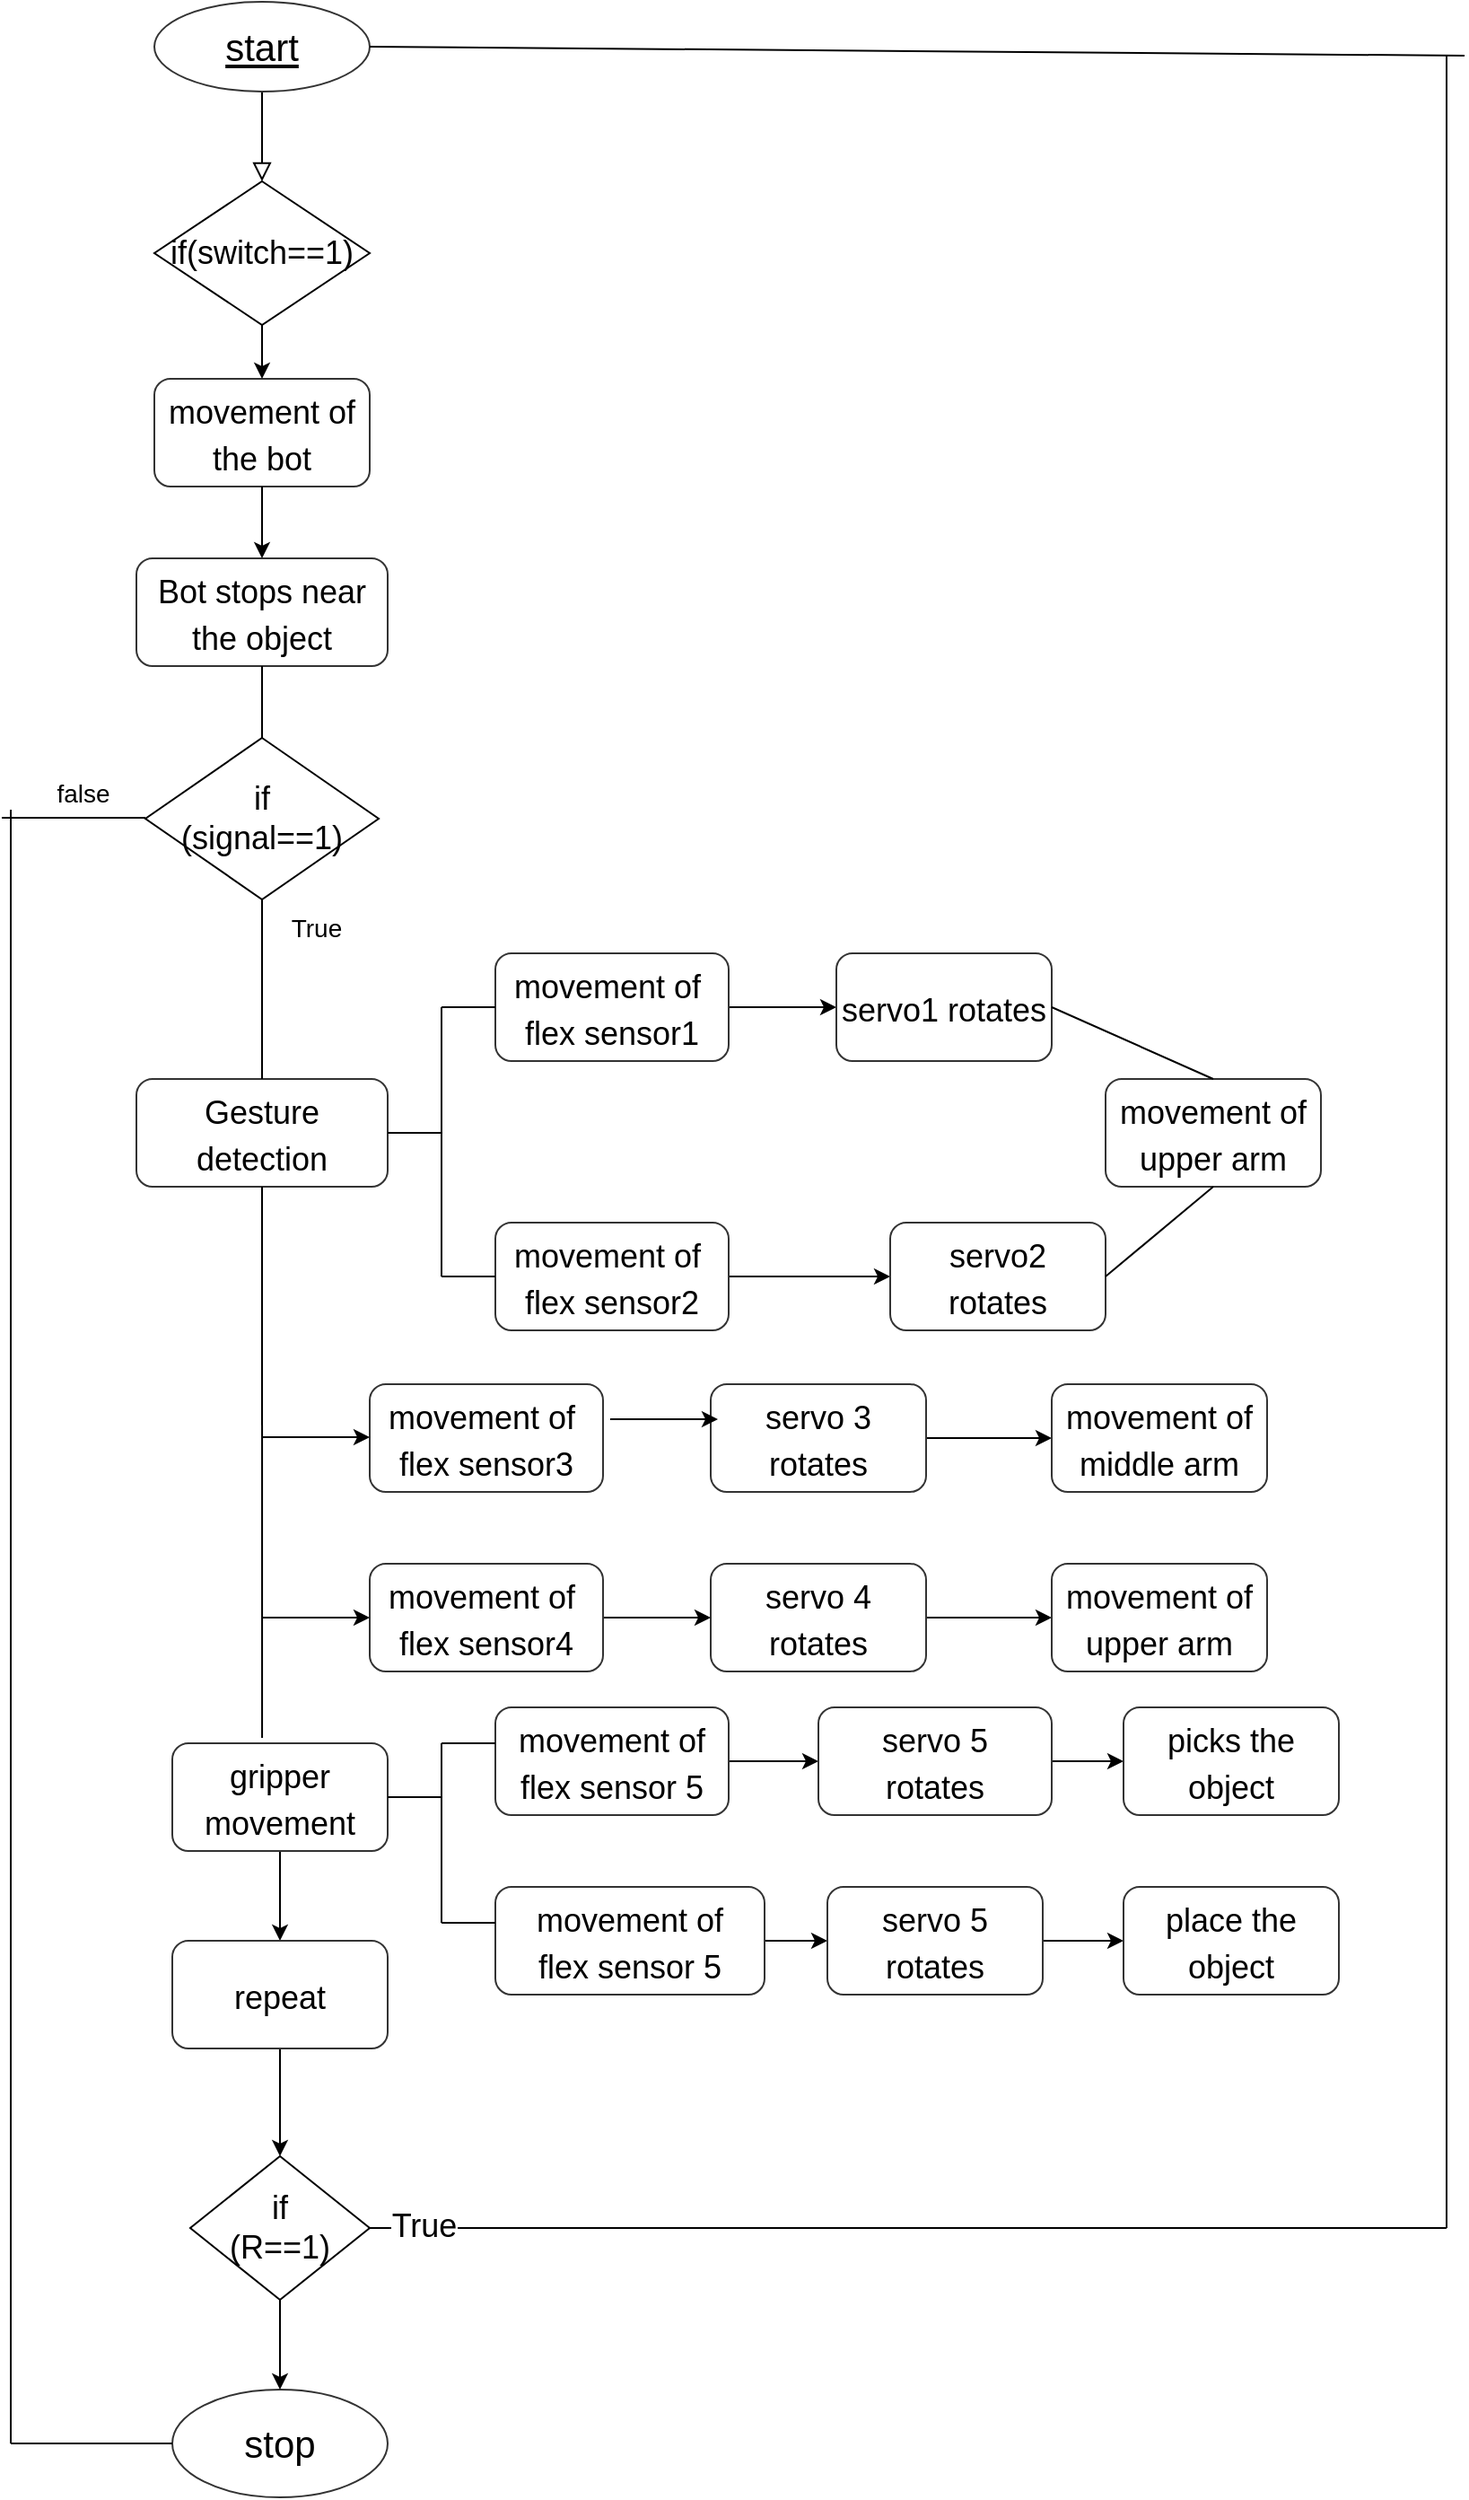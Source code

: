 <mxfile version="20.0.3" type="google"><diagram id="C5RBs43oDa-KdzZeNtuy" name="Page-1"><mxGraphModel grid="1" page="1" gridSize="10" guides="1" tooltips="1" connect="1" arrows="1" fold="1" pageScale="1" pageWidth="827" pageHeight="1169" math="0" shadow="0"><root><mxCell id="WIyWlLk6GJQsqaUBKTNV-0"/><mxCell id="WIyWlLk6GJQsqaUBKTNV-1" parent="WIyWlLk6GJQsqaUBKTNV-0"/><mxCell id="WIyWlLk6GJQsqaUBKTNV-2" value="" style="rounded=0;html=1;jettySize=auto;orthogonalLoop=1;fontSize=11;endArrow=block;endFill=0;endSize=8;strokeWidth=1;shadow=0;labelBackgroundColor=none;edgeStyle=orthogonalEdgeStyle;" edge="1" parent="WIyWlLk6GJQsqaUBKTNV-1"><mxGeometry relative="1" as="geometry"><mxPoint x="220" y="120" as="sourcePoint"/><mxPoint x="220" y="170" as="targetPoint"/></mxGeometry></mxCell><mxCell id="mQedN9TdWwoSAE3D4-mQ-6" value="&lt;font size=&quot;1&quot;&gt;&lt;u style=&quot;font-size: 21px;&quot;&gt;start&lt;/u&gt;&lt;/font&gt;" style="ellipse;whiteSpace=wrap;html=1;fontSize=19;strokeColor=#333333;" vertex="1" parent="WIyWlLk6GJQsqaUBKTNV-1"><mxGeometry x="160" y="70" width="120" height="50" as="geometry"/></mxCell><mxCell id="mQedN9TdWwoSAE3D4-mQ-62" value="&lt;font style=&quot;font-size: 18px;&quot;&gt;movement of the bot&lt;/font&gt;" style="rounded=1;whiteSpace=wrap;html=1;fontSize=21;strokeColor=#333333;" vertex="1" parent="WIyWlLk6GJQsqaUBKTNV-1"><mxGeometry x="160" y="280" width="120" height="60" as="geometry"/></mxCell><mxCell id="mQedN9TdWwoSAE3D4-mQ-64" value="&lt;font style=&quot;font-size: 18px;&quot;&gt;Bot stops near the object&lt;/font&gt;" style="rounded=1;whiteSpace=wrap;html=1;fontSize=21;strokeColor=#333333;" vertex="1" parent="WIyWlLk6GJQsqaUBKTNV-1"><mxGeometry x="150" y="380" width="140" height="60" as="geometry"/></mxCell><mxCell id="8-qR3XVTd25z24hvGmty-13" value="" style="edgeStyle=orthogonalEdgeStyle;rounded=0;orthogonalLoop=1;jettySize=auto;html=1;fontSize=18;" edge="1" parent="WIyWlLk6GJQsqaUBKTNV-1" source="mQedN9TdWwoSAE3D4-mQ-85" target="mQedN9TdWwoSAE3D4-mQ-86"><mxGeometry relative="1" as="geometry"/></mxCell><mxCell id="mQedN9TdWwoSAE3D4-mQ-85" value="&lt;font style=&quot;font-size: 18px;&quot;&gt;movement of&amp;nbsp; flex sensor1&lt;/font&gt;" style="rounded=1;whiteSpace=wrap;html=1;fontSize=21;strokeColor=#333333;" vertex="1" parent="WIyWlLk6GJQsqaUBKTNV-1"><mxGeometry x="350" y="600" width="130" height="60" as="geometry"/></mxCell><mxCell id="mQedN9TdWwoSAE3D4-mQ-86" value="&lt;font style=&quot;font-size: 18px;&quot;&gt;servo1 rotates&lt;/font&gt;" style="rounded=1;whiteSpace=wrap;html=1;fontSize=21;strokeColor=#333333;" vertex="1" parent="WIyWlLk6GJQsqaUBKTNV-1"><mxGeometry x="540" y="600" width="120" height="60" as="geometry"/></mxCell><mxCell id="8-qR3XVTd25z24hvGmty-1" value="" style="edgeStyle=orthogonalEdgeStyle;rounded=0;orthogonalLoop=1;jettySize=auto;html=1;" edge="1" parent="WIyWlLk6GJQsqaUBKTNV-1" source="mQedN9TdWwoSAE3D4-mQ-89" target="mQedN9TdWwoSAE3D4-mQ-91"><mxGeometry relative="1" as="geometry"/></mxCell><mxCell id="mQedN9TdWwoSAE3D4-mQ-89" value="&lt;font style=&quot;font-size: 18px;&quot;&gt;movement of&amp;nbsp; flex sensor2&lt;/font&gt;" style="rounded=1;whiteSpace=wrap;html=1;fontSize=21;strokeColor=#333333;" vertex="1" parent="WIyWlLk6GJQsqaUBKTNV-1"><mxGeometry x="350" y="750" width="130" height="60" as="geometry"/></mxCell><mxCell id="mQedN9TdWwoSAE3D4-mQ-91" value="&lt;font style=&quot;font-size: 18px;&quot;&gt;servo2&lt;br&gt;rotates&lt;/font&gt;" style="rounded=1;whiteSpace=wrap;html=1;fontSize=21;strokeColor=#333333;" vertex="1" parent="WIyWlLk6GJQsqaUBKTNV-1"><mxGeometry x="570" y="750" width="120" height="60" as="geometry"/></mxCell><mxCell id="8-qR3XVTd25z24hvGmty-31" value="" style="edgeStyle=orthogonalEdgeStyle;rounded=0;orthogonalLoop=1;jettySize=auto;html=1;fontSize=18;" edge="1" parent="WIyWlLk6GJQsqaUBKTNV-1" source="mQedN9TdWwoSAE3D4-mQ-92" target="8-qR3XVTd25z24hvGmty-30"><mxGeometry relative="1" as="geometry"/></mxCell><mxCell id="mQedN9TdWwoSAE3D4-mQ-92" value="&lt;font style=&quot;font-size: 18px;&quot;&gt;servo 3 rotates&lt;/font&gt;" style="rounded=1;whiteSpace=wrap;html=1;fontSize=21;strokeColor=#333333;" vertex="1" parent="WIyWlLk6GJQsqaUBKTNV-1"><mxGeometry x="470" y="840" width="120" height="60" as="geometry"/></mxCell><mxCell id="8-qR3XVTd25z24hvGmty-38" value="" style="edgeStyle=orthogonalEdgeStyle;rounded=0;orthogonalLoop=1;jettySize=auto;html=1;fontSize=14;" edge="1" parent="WIyWlLk6GJQsqaUBKTNV-1" source="mQedN9TdWwoSAE3D4-mQ-93" target="8-qR3XVTd25z24hvGmty-37"><mxGeometry relative="1" as="geometry"/></mxCell><mxCell id="mQedN9TdWwoSAE3D4-mQ-93" value="&lt;font style=&quot;font-size: 18px;&quot;&gt;servo 4&lt;br&gt;rotates&lt;/font&gt;" style="rounded=1;whiteSpace=wrap;html=1;fontSize=21;strokeColor=#333333;" vertex="1" parent="WIyWlLk6GJQsqaUBKTNV-1"><mxGeometry x="470" y="940" width="120" height="60" as="geometry"/></mxCell><mxCell id="mQedN9TdWwoSAE3D4-mQ-95" value="&lt;font style=&quot;font-size: 18px;&quot;&gt;movement of&amp;nbsp; flex sensor3&lt;/font&gt;" style="rounded=1;whiteSpace=wrap;html=1;fontSize=21;strokeColor=#333333;" vertex="1" parent="WIyWlLk6GJQsqaUBKTNV-1"><mxGeometry x="280" y="840" width="130" height="60" as="geometry"/></mxCell><mxCell id="mQedN9TdWwoSAE3D4-mQ-128" value="" style="edgeStyle=orthogonalEdgeStyle;rounded=0;orthogonalLoop=1;jettySize=auto;html=1;fontSize=21;" edge="1" parent="WIyWlLk6GJQsqaUBKTNV-1" source="mQedN9TdWwoSAE3D4-mQ-96" target="mQedN9TdWwoSAE3D4-mQ-93"><mxGeometry relative="1" as="geometry"/></mxCell><mxCell id="mQedN9TdWwoSAE3D4-mQ-96" value="&lt;font style=&quot;font-size: 18px;&quot;&gt;movement of&amp;nbsp; flex sensor4&lt;/font&gt;" style="rounded=1;whiteSpace=wrap;html=1;fontSize=21;strokeColor=#333333;" vertex="1" parent="WIyWlLk6GJQsqaUBKTNV-1"><mxGeometry x="280" y="940" width="130" height="60" as="geometry"/></mxCell><mxCell id="mQedN9TdWwoSAE3D4-mQ-103" value="&lt;font style=&quot;font-size: 18px;&quot;&gt;Gesture detection&lt;/font&gt;" style="rounded=1;whiteSpace=wrap;html=1;fontSize=21;strokeColor=#333333;" vertex="1" parent="WIyWlLk6GJQsqaUBKTNV-1"><mxGeometry x="150" y="670" width="140" height="60" as="geometry"/></mxCell><mxCell id="mQedN9TdWwoSAE3D4-mQ-111" value="" style="endArrow=classic;html=1;rounded=0;fontSize=21;exitX=0.5;exitY=1;exitDx=0;exitDy=0;entryX=0.5;entryY=0;entryDx=0;entryDy=0;" edge="1" parent="WIyWlLk6GJQsqaUBKTNV-1" source="mQedN9TdWwoSAE3D4-mQ-62" target="mQedN9TdWwoSAE3D4-mQ-64"><mxGeometry width="50" height="50" relative="1" as="geometry"><mxPoint x="190" y="350" as="sourcePoint"/><mxPoint x="250" y="330" as="targetPoint"/></mxGeometry></mxCell><mxCell id="mQedN9TdWwoSAE3D4-mQ-118" value="" style="endArrow=classic;html=1;rounded=0;fontSize=21;" edge="1" parent="WIyWlLk6GJQsqaUBKTNV-1"><mxGeometry width="50" height="50" relative="1" as="geometry"><mxPoint x="250" y="869.5" as="sourcePoint"/><mxPoint x="280" y="869.5" as="targetPoint"/><Array as="points"><mxPoint x="220" y="869.5"/><mxPoint x="260" y="869.5"/></Array></mxGeometry></mxCell><mxCell id="mQedN9TdWwoSAE3D4-mQ-120" value="" style="endArrow=classic;html=1;rounded=0;fontSize=21;" edge="1" parent="WIyWlLk6GJQsqaUBKTNV-1"><mxGeometry width="50" height="50" relative="1" as="geometry"><mxPoint x="220" y="970" as="sourcePoint"/><mxPoint x="280" y="970" as="targetPoint"/></mxGeometry></mxCell><mxCell id="mQedN9TdWwoSAE3D4-mQ-131" value="" style="endArrow=classic;html=1;rounded=0;fontSize=21;" edge="1" parent="WIyWlLk6GJQsqaUBKTNV-1"><mxGeometry width="50" height="50" relative="1" as="geometry"><mxPoint x="414" y="859.5" as="sourcePoint"/><mxPoint x="474" y="859.5" as="targetPoint"/></mxGeometry></mxCell><mxCell id="8-qR3XVTd25z24hvGmty-55" value="" style="edgeStyle=orthogonalEdgeStyle;rounded=0;orthogonalLoop=1;jettySize=auto;html=1;fontSize=18;" edge="1" parent="WIyWlLk6GJQsqaUBKTNV-1" source="mQedN9TdWwoSAE3D4-mQ-134" target="8-qR3XVTd25z24hvGmty-54"><mxGeometry relative="1" as="geometry"/></mxCell><mxCell id="mQedN9TdWwoSAE3D4-mQ-134" value="&lt;font style=&quot;font-size: 18px;&quot;&gt;gripper&lt;br&gt;movement&lt;/font&gt;" style="rounded=1;whiteSpace=wrap;html=1;fontSize=21;strokeColor=#333333;" vertex="1" parent="WIyWlLk6GJQsqaUBKTNV-1"><mxGeometry x="170" y="1040" width="120" height="60" as="geometry"/></mxCell><mxCell id="mQedN9TdWwoSAE3D4-mQ-138" value="" style="edgeStyle=orthogonalEdgeStyle;rounded=0;orthogonalLoop=1;jettySize=auto;html=1;fontSize=21;" edge="1" parent="WIyWlLk6GJQsqaUBKTNV-1" source="mQedN9TdWwoSAE3D4-mQ-135" target="mQedN9TdWwoSAE3D4-mQ-137"><mxGeometry relative="1" as="geometry"/></mxCell><mxCell id="mQedN9TdWwoSAE3D4-mQ-135" value="&lt;font style=&quot;font-size: 18px;&quot;&gt;movement of flex sensor 5&lt;/font&gt;" style="whiteSpace=wrap;html=1;fontSize=21;strokeColor=#333333;rounded=1;" vertex="1" parent="WIyWlLk6GJQsqaUBKTNV-1"><mxGeometry x="350" y="1020" width="130" height="60" as="geometry"/></mxCell><mxCell id="8-qR3XVTd25z24hvGmty-42" value="" style="edgeStyle=orthogonalEdgeStyle;rounded=0;orthogonalLoop=1;jettySize=auto;html=1;fontSize=18;" edge="1" parent="WIyWlLk6GJQsqaUBKTNV-1" source="mQedN9TdWwoSAE3D4-mQ-137" target="8-qR3XVTd25z24hvGmty-41"><mxGeometry relative="1" as="geometry"/></mxCell><mxCell id="mQedN9TdWwoSAE3D4-mQ-137" value="&lt;font style=&quot;font-size: 18px;&quot;&gt;servo 5&lt;br&gt;rotates&lt;/font&gt;" style="whiteSpace=wrap;html=1;fontSize=21;strokeColor=#333333;rounded=1;" vertex="1" parent="WIyWlLk6GJQsqaUBKTNV-1"><mxGeometry x="530" y="1020" width="130" height="60" as="geometry"/></mxCell><mxCell id="mQedN9TdWwoSAE3D4-mQ-146" value="" style="edgeStyle=orthogonalEdgeStyle;rounded=0;orthogonalLoop=1;jettySize=auto;html=1;fontSize=21;" edge="1" parent="WIyWlLk6GJQsqaUBKTNV-1" source="mQedN9TdWwoSAE3D4-mQ-143" target="mQedN9TdWwoSAE3D4-mQ-145"><mxGeometry relative="1" as="geometry"/></mxCell><mxCell id="mQedN9TdWwoSAE3D4-mQ-143" value="&lt;font style=&quot;font-size: 18px;&quot;&gt;movement of &lt;br&gt;flex sensor 5&lt;/font&gt;" style="whiteSpace=wrap;html=1;fontSize=21;strokeColor=#333333;rounded=1;" vertex="1" parent="WIyWlLk6GJQsqaUBKTNV-1"><mxGeometry x="350" y="1120" width="150" height="60" as="geometry"/></mxCell><mxCell id="8-qR3XVTd25z24hvGmty-44" value="" style="edgeStyle=orthogonalEdgeStyle;rounded=0;orthogonalLoop=1;jettySize=auto;html=1;fontSize=18;" edge="1" parent="WIyWlLk6GJQsqaUBKTNV-1" source="mQedN9TdWwoSAE3D4-mQ-145" target="8-qR3XVTd25z24hvGmty-43"><mxGeometry relative="1" as="geometry"/></mxCell><mxCell id="mQedN9TdWwoSAE3D4-mQ-145" value="&lt;font style=&quot;font-size: 18px;&quot;&gt;servo 5&lt;br&gt;rotates&lt;/font&gt;" style="whiteSpace=wrap;html=1;fontSize=21;strokeColor=#333333;rounded=1;" vertex="1" parent="WIyWlLk6GJQsqaUBKTNV-1"><mxGeometry x="535" y="1120" width="120" height="60" as="geometry"/></mxCell><mxCell id="mQedN9TdWwoSAE3D4-mQ-152" value="stop" style="ellipse;whiteSpace=wrap;html=1;fontSize=21;strokeColor=#333333;rounded=1;" vertex="1" parent="WIyWlLk6GJQsqaUBKTNV-1"><mxGeometry x="170" y="1400" width="120" height="60" as="geometry"/></mxCell><mxCell id="8-qR3XVTd25z24hvGmty-4" value="" style="edgeStyle=orthogonalEdgeStyle;rounded=0;orthogonalLoop=1;jettySize=auto;html=1;" edge="1" parent="WIyWlLk6GJQsqaUBKTNV-1" source="8-qR3XVTd25z24hvGmty-3"><mxGeometry relative="1" as="geometry"><mxPoint x="220" y="280" as="targetPoint"/></mxGeometry></mxCell><mxCell id="8-qR3XVTd25z24hvGmty-3" value="&lt;font style=&quot;font-size: 18px;&quot;&gt;if(switch==1)&lt;/font&gt;" style="rhombus;whiteSpace=wrap;html=1;" vertex="1" parent="WIyWlLk6GJQsqaUBKTNV-1"><mxGeometry x="160" y="170" width="120" height="80" as="geometry"/></mxCell><mxCell id="8-qR3XVTd25z24hvGmty-6" value="&lt;font style=&quot;font-size: 18px;&quot;&gt;movement of upper arm&lt;/font&gt;" style="whiteSpace=wrap;html=1;fontSize=21;strokeColor=#333333;rounded=1;" vertex="1" parent="WIyWlLk6GJQsqaUBKTNV-1"><mxGeometry x="690" y="670" width="120" height="60" as="geometry"/></mxCell><mxCell id="8-qR3XVTd25z24hvGmty-8" value="if&lt;br&gt;(signal==1)" style="rhombus;whiteSpace=wrap;html=1;fontSize=18;" vertex="1" parent="WIyWlLk6GJQsqaUBKTNV-1"><mxGeometry x="155" y="480" width="130" height="90" as="geometry"/></mxCell><mxCell id="8-qR3XVTd25z24hvGmty-11" value="" style="edgeStyle=orthogonalEdgeStyle;rounded=0;orthogonalLoop=1;jettySize=auto;html=1;endArrow=none;" edge="1" parent="WIyWlLk6GJQsqaUBKTNV-1" source="mQedN9TdWwoSAE3D4-mQ-64" target="8-qR3XVTd25z24hvGmty-8"><mxGeometry relative="1" as="geometry"><mxPoint x="220" y="440" as="sourcePoint"/><mxPoint x="230" y="640" as="targetPoint"/></mxGeometry></mxCell><mxCell id="8-qR3XVTd25z24hvGmty-18" value="" style="endArrow=none;html=1;rounded=0;fontSize=18;entryX=0.5;entryY=1;entryDx=0;entryDy=0;exitX=0.417;exitY=-0.05;exitDx=0;exitDy=0;exitPerimeter=0;" edge="1" parent="WIyWlLk6GJQsqaUBKTNV-1" source="mQedN9TdWwoSAE3D4-mQ-134" target="mQedN9TdWwoSAE3D4-mQ-103"><mxGeometry width="50" height="50" relative="1" as="geometry"><mxPoint x="220" y="970" as="sourcePoint"/><mxPoint x="500" y="760" as="targetPoint"/></mxGeometry></mxCell><mxCell id="8-qR3XVTd25z24hvGmty-19" value="" style="endArrow=none;html=1;rounded=0;fontSize=18;entryX=0.5;entryY=1;entryDx=0;entryDy=0;exitX=0.5;exitY=0;exitDx=0;exitDy=0;" edge="1" parent="WIyWlLk6GJQsqaUBKTNV-1" source="mQedN9TdWwoSAE3D4-mQ-103" target="8-qR3XVTd25z24hvGmty-8"><mxGeometry width="50" height="50" relative="1" as="geometry"><mxPoint x="450" y="710" as="sourcePoint"/><mxPoint x="500" y="660" as="targetPoint"/></mxGeometry></mxCell><mxCell id="8-qR3XVTd25z24hvGmty-20" value="&lt;font style=&quot;font-size: 14px;&quot;&gt;True&lt;/font&gt;" style="text;html=1;align=center;verticalAlign=middle;resizable=0;points=[];autosize=1;strokeColor=none;fillColor=none;fontSize=18;" vertex="1" parent="WIyWlLk6GJQsqaUBKTNV-1"><mxGeometry x="225" y="565" width="50" height="40" as="geometry"/></mxCell><mxCell id="8-qR3XVTd25z24hvGmty-21" value="" style="endArrow=none;html=1;rounded=0;fontSize=12;" edge="1" parent="WIyWlLk6GJQsqaUBKTNV-1"><mxGeometry width="50" height="50" relative="1" as="geometry"><mxPoint x="75" y="524.5" as="sourcePoint"/><mxPoint x="155" y="524.5" as="targetPoint"/></mxGeometry></mxCell><mxCell id="8-qR3XVTd25z24hvGmty-24" value="" style="endArrow=none;html=1;rounded=0;fontSize=14;exitX=1;exitY=0.5;exitDx=0;exitDy=0;" edge="1" parent="WIyWlLk6GJQsqaUBKTNV-1" source="mQedN9TdWwoSAE3D4-mQ-103"><mxGeometry width="50" height="50" relative="1" as="geometry"><mxPoint x="450" y="810" as="sourcePoint"/><mxPoint x="320" y="700" as="targetPoint"/></mxGeometry></mxCell><mxCell id="8-qR3XVTd25z24hvGmty-25" value="" style="endArrow=none;html=1;rounded=0;fontSize=14;" edge="1" parent="WIyWlLk6GJQsqaUBKTNV-1"><mxGeometry width="50" height="50" relative="1" as="geometry"><mxPoint x="320" y="780" as="sourcePoint"/><mxPoint x="320" y="630" as="targetPoint"/></mxGeometry></mxCell><mxCell id="8-qR3XVTd25z24hvGmty-26" value="" style="endArrow=none;html=1;rounded=0;fontSize=14;entryX=0;entryY=0.5;entryDx=0;entryDy=0;" edge="1" parent="WIyWlLk6GJQsqaUBKTNV-1" target="mQedN9TdWwoSAE3D4-mQ-85"><mxGeometry width="50" height="50" relative="1" as="geometry"><mxPoint x="320" y="630" as="sourcePoint"/><mxPoint x="500" y="760" as="targetPoint"/></mxGeometry></mxCell><mxCell id="8-qR3XVTd25z24hvGmty-27" value="" style="endArrow=none;html=1;rounded=0;fontSize=14;" edge="1" parent="WIyWlLk6GJQsqaUBKTNV-1"><mxGeometry width="50" height="50" relative="1" as="geometry"><mxPoint x="320" y="780" as="sourcePoint"/><mxPoint x="350" y="780" as="targetPoint"/></mxGeometry></mxCell><mxCell id="8-qR3XVTd25z24hvGmty-28" value="" style="endArrow=none;html=1;rounded=0;fontSize=14;exitX=1;exitY=0.5;exitDx=0;exitDy=0;entryX=0.5;entryY=1;entryDx=0;entryDy=0;" edge="1" parent="WIyWlLk6GJQsqaUBKTNV-1" source="mQedN9TdWwoSAE3D4-mQ-91" target="8-qR3XVTd25z24hvGmty-6"><mxGeometry width="50" height="50" relative="1" as="geometry"><mxPoint x="450" y="810" as="sourcePoint"/><mxPoint x="750" y="730" as="targetPoint"/></mxGeometry></mxCell><mxCell id="8-qR3XVTd25z24hvGmty-29" value="" style="endArrow=none;html=1;rounded=0;fontSize=14;exitX=1;exitY=0.5;exitDx=0;exitDy=0;entryX=0.5;entryY=0;entryDx=0;entryDy=0;" edge="1" parent="WIyWlLk6GJQsqaUBKTNV-1" source="mQedN9TdWwoSAE3D4-mQ-86" target="8-qR3XVTd25z24hvGmty-6"><mxGeometry width="50" height="50" relative="1" as="geometry"><mxPoint x="450" y="810" as="sourcePoint"/><mxPoint x="740" y="660" as="targetPoint"/></mxGeometry></mxCell><mxCell id="8-qR3XVTd25z24hvGmty-30" value="&lt;font style=&quot;font-size: 18px;&quot;&gt;movement of middle arm&lt;/font&gt;" style="whiteSpace=wrap;html=1;fontSize=21;strokeColor=#333333;rounded=1;" vertex="1" parent="WIyWlLk6GJQsqaUBKTNV-1"><mxGeometry x="660" y="840" width="120" height="60" as="geometry"/></mxCell><mxCell id="8-qR3XVTd25z24hvGmty-32" value="&lt;font style=&quot;font-size: 14px;&quot;&gt;false&lt;/font&gt;" style="text;html=1;align=center;verticalAlign=middle;resizable=0;points=[];autosize=1;strokeColor=none;fillColor=none;fontSize=18;" vertex="1" parent="WIyWlLk6GJQsqaUBKTNV-1"><mxGeometry x="95" y="490" width="50" height="40" as="geometry"/></mxCell><mxCell id="8-qR3XVTd25z24hvGmty-36" value="" style="endArrow=none;html=1;rounded=0;fontSize=14;" edge="1" parent="WIyWlLk6GJQsqaUBKTNV-1"><mxGeometry width="50" height="50" relative="1" as="geometry"><mxPoint x="80" y="1430" as="sourcePoint"/><mxPoint x="80" y="520" as="targetPoint"/></mxGeometry></mxCell><mxCell id="8-qR3XVTd25z24hvGmty-37" value="&lt;font style=&quot;font-size: 18px;&quot;&gt;movement of upper arm&lt;/font&gt;" style="whiteSpace=wrap;html=1;fontSize=21;strokeColor=#333333;rounded=1;" vertex="1" parent="WIyWlLk6GJQsqaUBKTNV-1"><mxGeometry x="660" y="940" width="120" height="60" as="geometry"/></mxCell><mxCell id="8-qR3XVTd25z24hvGmty-41" value="&lt;font style=&quot;font-size: 18px;&quot;&gt;picks the object&lt;/font&gt;" style="whiteSpace=wrap;html=1;fontSize=21;strokeColor=#333333;rounded=1;" vertex="1" parent="WIyWlLk6GJQsqaUBKTNV-1"><mxGeometry x="700" y="1020" width="120" height="60" as="geometry"/></mxCell><mxCell id="8-qR3XVTd25z24hvGmty-43" value="&lt;font style=&quot;font-size: 18px;&quot;&gt;place the object&lt;/font&gt;" style="whiteSpace=wrap;html=1;fontSize=21;strokeColor=#333333;rounded=1;" vertex="1" parent="WIyWlLk6GJQsqaUBKTNV-1"><mxGeometry x="700" y="1120" width="120" height="60" as="geometry"/></mxCell><mxCell id="8-qR3XVTd25z24hvGmty-48" value="" style="endArrow=none;html=1;rounded=0;fontSize=18;exitX=1;exitY=0.5;exitDx=0;exitDy=0;" edge="1" parent="WIyWlLk6GJQsqaUBKTNV-1" source="mQedN9TdWwoSAE3D4-mQ-134"><mxGeometry width="50" height="50" relative="1" as="geometry"><mxPoint x="460" y="990" as="sourcePoint"/><mxPoint x="320" y="1070" as="targetPoint"/></mxGeometry></mxCell><mxCell id="8-qR3XVTd25z24hvGmty-49" value="" style="endArrow=none;html=1;rounded=0;fontSize=18;" edge="1" parent="WIyWlLk6GJQsqaUBKTNV-1"><mxGeometry width="50" height="50" relative="1" as="geometry"><mxPoint x="320" y="1140" as="sourcePoint"/><mxPoint x="320" y="1040" as="targetPoint"/></mxGeometry></mxCell><mxCell id="8-qR3XVTd25z24hvGmty-50" value="" style="endArrow=none;html=1;rounded=0;fontSize=18;" edge="1" parent="WIyWlLk6GJQsqaUBKTNV-1"><mxGeometry width="50" height="50" relative="1" as="geometry"><mxPoint x="320" y="1040" as="sourcePoint"/><mxPoint x="350" y="1040" as="targetPoint"/></mxGeometry></mxCell><mxCell id="8-qR3XVTd25z24hvGmty-51" value="" style="endArrow=none;html=1;rounded=0;fontSize=18;" edge="1" parent="WIyWlLk6GJQsqaUBKTNV-1"><mxGeometry width="50" height="50" relative="1" as="geometry"><mxPoint x="320" y="1140" as="sourcePoint"/><mxPoint x="350" y="1140" as="targetPoint"/></mxGeometry></mxCell><mxCell id="8-qR3XVTd25z24hvGmty-57" value="" style="edgeStyle=orthogonalEdgeStyle;rounded=0;orthogonalLoop=1;jettySize=auto;html=1;fontSize=18;" edge="1" parent="WIyWlLk6GJQsqaUBKTNV-1" source="8-qR3XVTd25z24hvGmty-52" target="mQedN9TdWwoSAE3D4-mQ-152"><mxGeometry relative="1" as="geometry"/></mxCell><mxCell id="8-qR3XVTd25z24hvGmty-52" value="if&lt;br&gt;(R==1)" style="rhombus;whiteSpace=wrap;html=1;fontSize=18;" vertex="1" parent="WIyWlLk6GJQsqaUBKTNV-1"><mxGeometry x="180" y="1270" width="100" height="80" as="geometry"/></mxCell><mxCell id="8-qR3XVTd25z24hvGmty-56" value="" style="edgeStyle=orthogonalEdgeStyle;rounded=0;orthogonalLoop=1;jettySize=auto;html=1;fontSize=18;" edge="1" parent="WIyWlLk6GJQsqaUBKTNV-1" source="8-qR3XVTd25z24hvGmty-54" target="8-qR3XVTd25z24hvGmty-52"><mxGeometry relative="1" as="geometry"/></mxCell><mxCell id="8-qR3XVTd25z24hvGmty-54" value="&lt;font style=&quot;font-size: 18px;&quot;&gt;repeat&lt;/font&gt;" style="whiteSpace=wrap;html=1;fontSize=21;strokeColor=#333333;rounded=1;" vertex="1" parent="WIyWlLk6GJQsqaUBKTNV-1"><mxGeometry x="170" y="1150" width="120" height="60" as="geometry"/></mxCell><mxCell id="8-qR3XVTd25z24hvGmty-59" value="" style="endArrow=none;html=1;rounded=0;fontSize=18;exitX=1;exitY=0.5;exitDx=0;exitDy=0;" edge="1" parent="WIyWlLk6GJQsqaUBKTNV-1" source="8-qR3XVTd25z24hvGmty-52"><mxGeometry width="50" height="50" relative="1" as="geometry"><mxPoint x="340" y="1330" as="sourcePoint"/><mxPoint x="880" y="1310" as="targetPoint"/></mxGeometry></mxCell><mxCell id="8-qR3XVTd25z24hvGmty-64" value="True" style="edgeLabel;html=1;align=center;verticalAlign=middle;resizable=0;points=[];fontSize=18;" connectable="0" vertex="1" parent="8-qR3XVTd25z24hvGmty-59"><mxGeometry x="-0.901" y="1" relative="1" as="geometry"><mxPoint as="offset"/></mxGeometry></mxCell><mxCell id="8-qR3XVTd25z24hvGmty-61" value="" style="endArrow=none;html=1;rounded=0;fontSize=18;" edge="1" parent="WIyWlLk6GJQsqaUBKTNV-1"><mxGeometry width="50" height="50" relative="1" as="geometry"><mxPoint x="880" y="1310" as="sourcePoint"/><mxPoint x="880" y="100" as="targetPoint"/></mxGeometry></mxCell><mxCell id="8-qR3XVTd25z24hvGmty-62" value="" style="endArrow=none;html=1;rounded=0;fontSize=18;exitX=1;exitY=0.5;exitDx=0;exitDy=0;" edge="1" parent="WIyWlLk6GJQsqaUBKTNV-1" source="mQedN9TdWwoSAE3D4-mQ-6"><mxGeometry width="50" height="50" relative="1" as="geometry"><mxPoint x="400" y="460" as="sourcePoint"/><mxPoint x="890" y="100" as="targetPoint"/></mxGeometry></mxCell><mxCell id="8-qR3XVTd25z24hvGmty-63" value="" style="endArrow=none;html=1;rounded=0;fontSize=18;entryX=0;entryY=0.5;entryDx=0;entryDy=0;" edge="1" parent="WIyWlLk6GJQsqaUBKTNV-1" target="mQedN9TdWwoSAE3D4-mQ-152"><mxGeometry width="50" height="50" relative="1" as="geometry"><mxPoint x="80" y="1430" as="sourcePoint"/><mxPoint x="450" y="1330" as="targetPoint"/></mxGeometry></mxCell></root></mxGraphModel></diagram></mxfile>